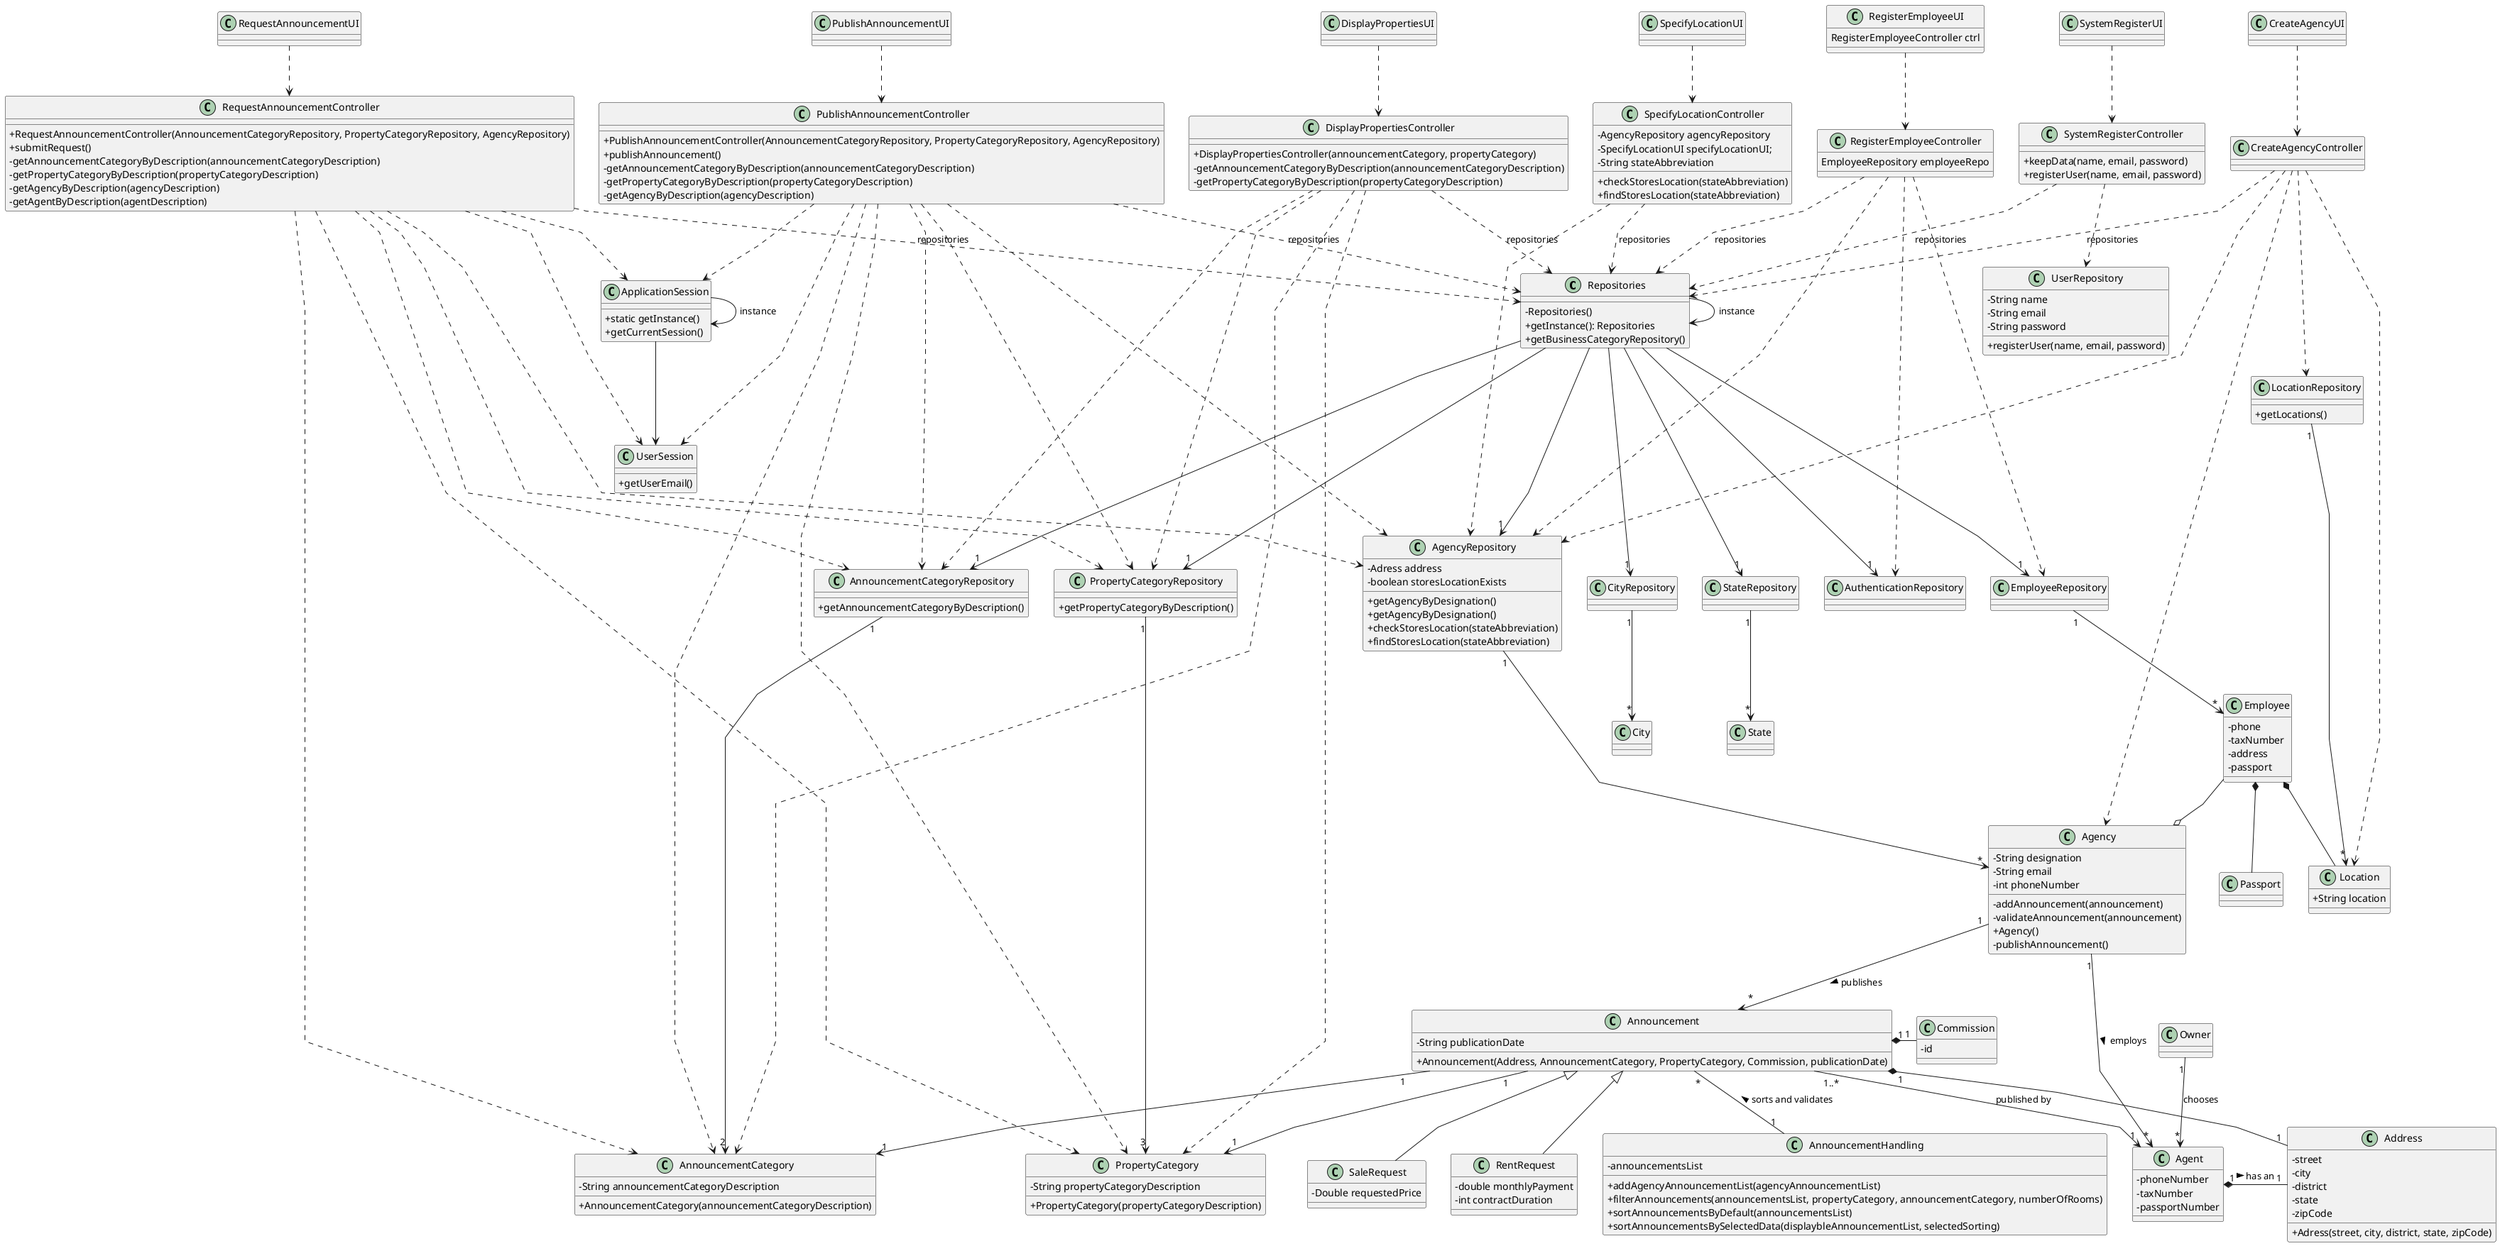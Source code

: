 @startuml

skinparam packageStyle rectangle
skinparam shadowing false
skinparam linetype polyline
skinparam classAttributeIconSize 0

class Repositories {
    - Repositories()
    + getInstance(): Repositories
    + getBusinessCategoryRepository()
}

class DisplayPropertiesUI {
}

class DisplayPropertiesController {
    + DisplayPropertiesController(announcementCategory, propertyCategory)
    - getAnnouncementCategoryByDescription(announcementCategoryDescription)
    - getPropertyCategoryByDescription(propertyCategoryDescription)
}

class PropertyCategory {
    - String propertyCategoryDescription
    + PropertyCategory(propertyCategoryDescription)
}

class AnnouncementCategory {
    - String announcementCategoryDescription
    + AnnouncementCategory(announcementCategoryDescription)
}

class PropertyCategoryRepository {
    +getPropertyCategoryByDescription()
}

class AnnouncementCategoryRepository {
    +getAnnouncementCategoryByDescription()
}

class AnnouncementHandling {
    - announcementsList
    + addAgencyAnnouncementList(agencyAnnouncementList)
    + filterAnnouncements(announcementsList, propertyCategory, announcementCategory, numberOfRooms)
    + sortAnnouncementsByDefault(announcementsList)
    + sortAnnouncementsBySelectedData(displaybleAnnouncementList, selectedSorting)
}

class PublishAnnouncementUI {}

class PublishAnnouncementController {
+PublishAnnouncementController(AnnouncementCategoryRepository, PropertyCategoryRepository, AgencyRepository)
+publishAnnouncement()
-getAnnouncementCategoryByDescription(announcementCategoryDescription)
-getPropertyCategoryByDescription(propertyCategoryDescription)
-getAgencyByDescription(agencyDescription)
}

class AgencyRepository {
+getAgencyByDesignation()
}

class SaleRequest {
-Double requestedPrice
}

class RentRequest {
-double monthlyPayment
-int contractDuration
}
class RegisterEmployeeUI{
RegisterEmployeeController ctrl
}

class RegisterEmployeeController{
EmployeeRepository employeeRepo
}

class Employee{
-phone
-taxNumber
-address
-passport
}

class Passport {
}

class EmployeeRepository{
}

class AuthenticationRepository{
}
class Repositories{
}

class ApplicationSession
{
+ static getInstance()
+ getCurrentSession()
}

class UserSession
{
+ getUserEmail()
}

class Address {
-street
-city
-district
-state
-zipCode

+Adress(street, city, district, state, zipCode)
}

class Commission {
-id
}

class Agent {
-phoneNumber
-taxNumber
-passportNumber
}

class Announcement {
-String publicationDate

+Announcement(Address, AnnouncementCategory, PropertyCategory, Commission, publicationDate)
}

class Agency {
-String designation
-String email
-int phoneNumber

-addAnnouncement(announcement)
-validateAnnouncement(announcement)
+Agency()
-publishAnnouncement()
}

class RequestAnnouncementUI {}

class RequestAnnouncementController {
+RequestAnnouncementController(AnnouncementCategoryRepository, PropertyCategoryRepository, AgencyRepository)
+submitRequest()
-getAnnouncementCategoryByDescription(announcementCategoryDescription)
-getPropertyCategoryByDescription(propertyCategoryDescription)
-getAgencyByDescription(agencyDescription)
-getAgentByDescription(agentDescription)
}

class LocationRepository {
+getLocations()
}

class Location{
+String location
}

class AgencyRepository{
-Adress address
-boolean storesLocationExists
+getAgencyByDesignation()
+checkStoresLocation(stateAbbreviation)
+findStoresLocation(stateAbbreviation)
}

class SpecifyLocationUI{}

class SpecifyLocationController{
-AgencyRepository agencyRepository
-SpecifyLocationUI specifyLocationUI;
-String stateAbbreviation
+checkStoresLocation(stateAbbreviation)
+findStoresLocation(stateAbbreviation)
}

class UserRepository{
-String name
-String email
-String password
+registerUser(name, email, password)
}

class SystemRegisterUI{}

class SystemRegisterController{
+keepData(name, email, password)
+registerUser(name, email, password)
}

Repositories -> Repositories : instance
Repositories ---> "1" AgencyRepository
Repositories ---> "1" AnnouncementCategoryRepository
Repositories ---> "1" PropertyCategoryRepository
Repositories ---> "1" EmployeeRepository
Repositories ---> "1" AuthenticationRepository
Repositories ---> "1" StateRepository
Repositories ---> "1" CityRepository

AgencyRepository "1" --> "*" Agency
AnnouncementCategoryRepository "1" --> "2" AnnouncementCategory
PropertyCategoryRepository "1" --> "3" PropertyCategory
LocationRepository "1" --> "*" Location
EmployeeRepository "1" --> "*" Employee
StateRepository "1" --> "*" State
CityRepository "1" --> "*" City

DisplayPropertiesUI ..> DisplayPropertiesController

DisplayPropertiesController ..> Repositories : repositories
DisplayPropertiesController ..> AnnouncementCategoryRepository
DisplayPropertiesController ..> PropertyCategoryRepository
DisplayPropertiesController ..> AnnouncementCategory
DisplayPropertiesController ..> PropertyCategory

Announcement "1" --> "1" AnnouncementCategory
Announcement "1" --> "1" PropertyCategory
Announcement "*" -- "1" AnnouncementHandling : < sorts and validates
Announcement "1..*" --> "1" Agent : published by
Announcement "1" *- "1" Address
Announcement "1" *- "1" Commission
Announcement <|-- SaleRequest
Announcement <|-- RentRequest

Agency "1" --> "*" Announcement : > publishes
Agency "1" --> "*" Agent : > employs

Agent "1" *- "1" Address : > has an

PublishAnnouncementUI ..> PublishAnnouncementController

PublishAnnouncementController ..> Repositories : repositories
PublishAnnouncementController ..> PropertyCategoryRepository
PublishAnnouncementController ..> AnnouncementCategoryRepository
PublishAnnouncementController ..> AgencyRepository
PublishAnnouncementController ..> AnnouncementCategory
PublishAnnouncementController ..> PropertyCategory
PublishAnnouncementController ..> ApplicationSession
PublishAnnouncementController ..> UserSession

ApplicationSession --> ApplicationSession : instance
ApplicationSession --> UserSession

RegisterEmployeeUI ..> RegisterEmployeeController

RegisterEmployeeController ..> Repositories : repositories
RegisterEmployeeController ..> EmployeeRepository
RegisterEmployeeController ..> AgencyRepository
RegisterEmployeeController ..> AuthenticationRepository

Employee *-- Passport
Employee *-- Location
Employee --o Agency

Owner "1" --> "*" Agent : chooses

RequestAnnouncementUI ..> RequestAnnouncementController

RequestAnnouncementController ..> Repositories : repositories
RequestAnnouncementController ..> PropertyCategoryRepository
RequestAnnouncementController .> AnnouncementCategoryRepository
RequestAnnouncementController ..> AgencyRepository
RequestAnnouncementController ..> AnnouncementCategory
RequestAnnouncementController ..> PropertyCategory
RequestAnnouncementController ..> ApplicationSession
RequestAnnouncementController ..> UserSession

CreateAgencyUI ..> CreateAgencyController

CreateAgencyController ..> Repositories : repositories
CreateAgencyController ..> Location
CreateAgencyController ..> Agency
CreateAgencyController ..> LocationRepository
CreateAgencyController ..> AgencyRepository

SpecifyLocationUI ..> SpecifyLocationController

SpecifyLocationController ..> Repositories : repositories
SpecifyLocationController ..> AgencyRepository

SystemRegisterUI ..> SystemRegisterController

SystemRegisterController ..> Repositories : repositories
SystemRegisterController ..> UserRepository

@enduml